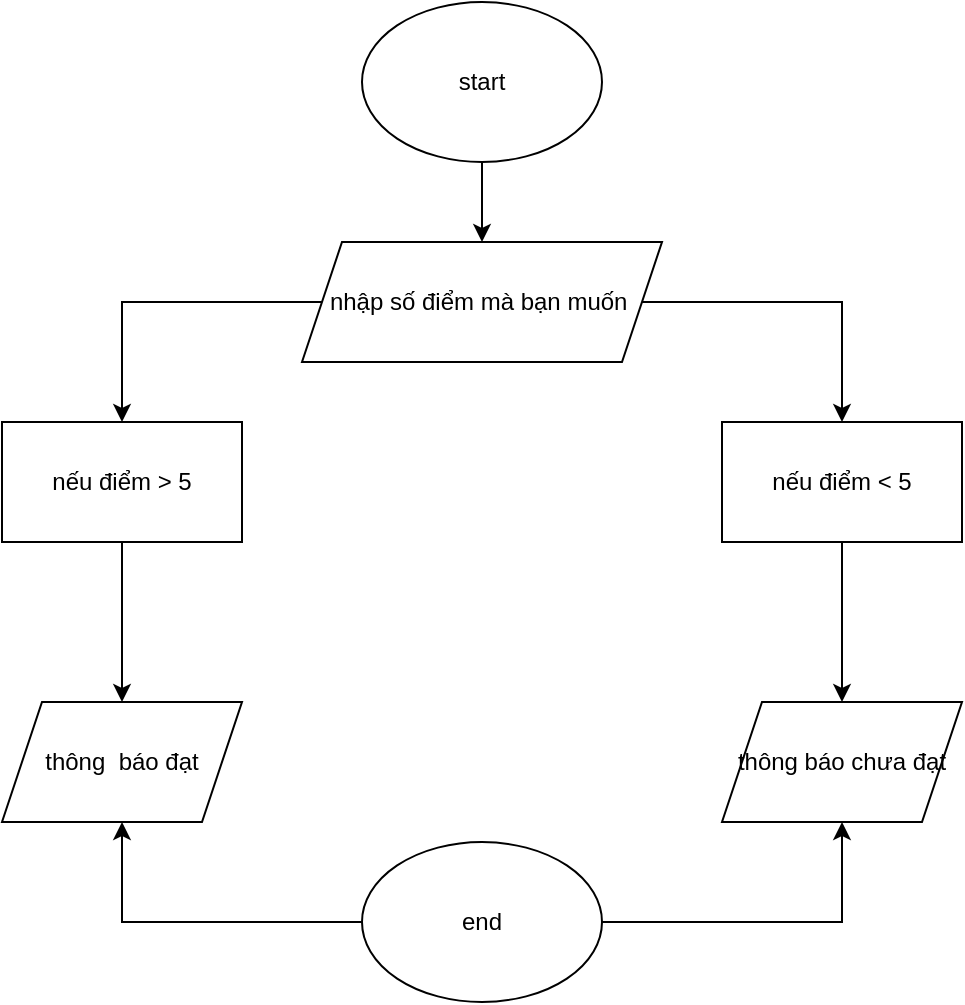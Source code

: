 <mxfile version="24.8.9">
  <diagram name="Trang-1" id="SGnvvMwNL3Yg4z6lsMM7">
    <mxGraphModel dx="1034" dy="446" grid="1" gridSize="10" guides="1" tooltips="1" connect="1" arrows="1" fold="1" page="1" pageScale="1" pageWidth="827" pageHeight="1169" math="0" shadow="0">
      <root>
        <mxCell id="0" />
        <mxCell id="1" parent="0" />
        <mxCell id="qAn1MQmWVa7BwKA9rdGR-12" value="" style="edgeStyle=orthogonalEdgeStyle;rounded=0;orthogonalLoop=1;jettySize=auto;html=1;" edge="1" parent="1" source="qAn1MQmWVa7BwKA9rdGR-1" target="qAn1MQmWVa7BwKA9rdGR-11">
          <mxGeometry relative="1" as="geometry" />
        </mxCell>
        <mxCell id="qAn1MQmWVa7BwKA9rdGR-1" value="start" style="ellipse;whiteSpace=wrap;html=1;" vertex="1" parent="1">
          <mxGeometry x="320" y="20" width="120" height="80" as="geometry" />
        </mxCell>
        <mxCell id="qAn1MQmWVa7BwKA9rdGR-14" value="" style="edgeStyle=orthogonalEdgeStyle;rounded=0;orthogonalLoop=1;jettySize=auto;html=1;" edge="1" parent="1" source="qAn1MQmWVa7BwKA9rdGR-11" target="qAn1MQmWVa7BwKA9rdGR-13">
          <mxGeometry relative="1" as="geometry" />
        </mxCell>
        <mxCell id="qAn1MQmWVa7BwKA9rdGR-18" value="" style="edgeStyle=orthogonalEdgeStyle;rounded=0;orthogonalLoop=1;jettySize=auto;html=1;" edge="1" parent="1" source="qAn1MQmWVa7BwKA9rdGR-11" target="qAn1MQmWVa7BwKA9rdGR-17">
          <mxGeometry relative="1" as="geometry" />
        </mxCell>
        <mxCell id="qAn1MQmWVa7BwKA9rdGR-11" value="nhập số điểm mà bạn muốn&amp;nbsp;" style="shape=parallelogram;perimeter=parallelogramPerimeter;whiteSpace=wrap;html=1;fixedSize=1;" vertex="1" parent="1">
          <mxGeometry x="290" y="140" width="180" height="60" as="geometry" />
        </mxCell>
        <mxCell id="qAn1MQmWVa7BwKA9rdGR-22" value="" style="edgeStyle=orthogonalEdgeStyle;rounded=0;orthogonalLoop=1;jettySize=auto;html=1;" edge="1" parent="1" source="qAn1MQmWVa7BwKA9rdGR-13" target="qAn1MQmWVa7BwKA9rdGR-21">
          <mxGeometry relative="1" as="geometry" />
        </mxCell>
        <mxCell id="qAn1MQmWVa7BwKA9rdGR-13" value="nếu điểm &amp;lt; 5" style="whiteSpace=wrap;html=1;" vertex="1" parent="1">
          <mxGeometry x="500" y="230" width="120" height="60" as="geometry" />
        </mxCell>
        <mxCell id="qAn1MQmWVa7BwKA9rdGR-20" value="" style="edgeStyle=orthogonalEdgeStyle;rounded=0;orthogonalLoop=1;jettySize=auto;html=1;" edge="1" parent="1" source="qAn1MQmWVa7BwKA9rdGR-17" target="qAn1MQmWVa7BwKA9rdGR-19">
          <mxGeometry relative="1" as="geometry" />
        </mxCell>
        <mxCell id="qAn1MQmWVa7BwKA9rdGR-17" value="nếu điểm &amp;gt; 5" style="whiteSpace=wrap;html=1;" vertex="1" parent="1">
          <mxGeometry x="140" y="230" width="120" height="60" as="geometry" />
        </mxCell>
        <mxCell id="qAn1MQmWVa7BwKA9rdGR-19" value="thông&amp;nbsp; báo đạt" style="shape=parallelogram;perimeter=parallelogramPerimeter;whiteSpace=wrap;html=1;fixedSize=1;" vertex="1" parent="1">
          <mxGeometry x="140" y="370" width="120" height="60" as="geometry" />
        </mxCell>
        <mxCell id="qAn1MQmWVa7BwKA9rdGR-21" value="thông báo chưa đạt" style="shape=parallelogram;perimeter=parallelogramPerimeter;whiteSpace=wrap;html=1;fixedSize=1;" vertex="1" parent="1">
          <mxGeometry x="500" y="370" width="120" height="60" as="geometry" />
        </mxCell>
        <mxCell id="qAn1MQmWVa7BwKA9rdGR-24" value="" style="edgeStyle=orthogonalEdgeStyle;rounded=0;orthogonalLoop=1;jettySize=auto;html=1;" edge="1" parent="1" source="qAn1MQmWVa7BwKA9rdGR-23" target="qAn1MQmWVa7BwKA9rdGR-19">
          <mxGeometry relative="1" as="geometry" />
        </mxCell>
        <mxCell id="qAn1MQmWVa7BwKA9rdGR-25" value="" style="edgeStyle=orthogonalEdgeStyle;rounded=0;orthogonalLoop=1;jettySize=auto;html=1;" edge="1" parent="1" source="qAn1MQmWVa7BwKA9rdGR-23" target="qAn1MQmWVa7BwKA9rdGR-21">
          <mxGeometry relative="1" as="geometry" />
        </mxCell>
        <mxCell id="qAn1MQmWVa7BwKA9rdGR-23" value="end" style="ellipse;whiteSpace=wrap;html=1;" vertex="1" parent="1">
          <mxGeometry x="320" y="440" width="120" height="80" as="geometry" />
        </mxCell>
      </root>
    </mxGraphModel>
  </diagram>
</mxfile>
